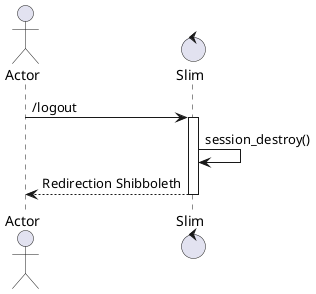 @startuml GET
actor Actor as a
control Slim as s

a -> s : /logout
activate s
s -> s : session_destroy()
s --> a : Redirection Shibboleth
deactivate s

@enduml